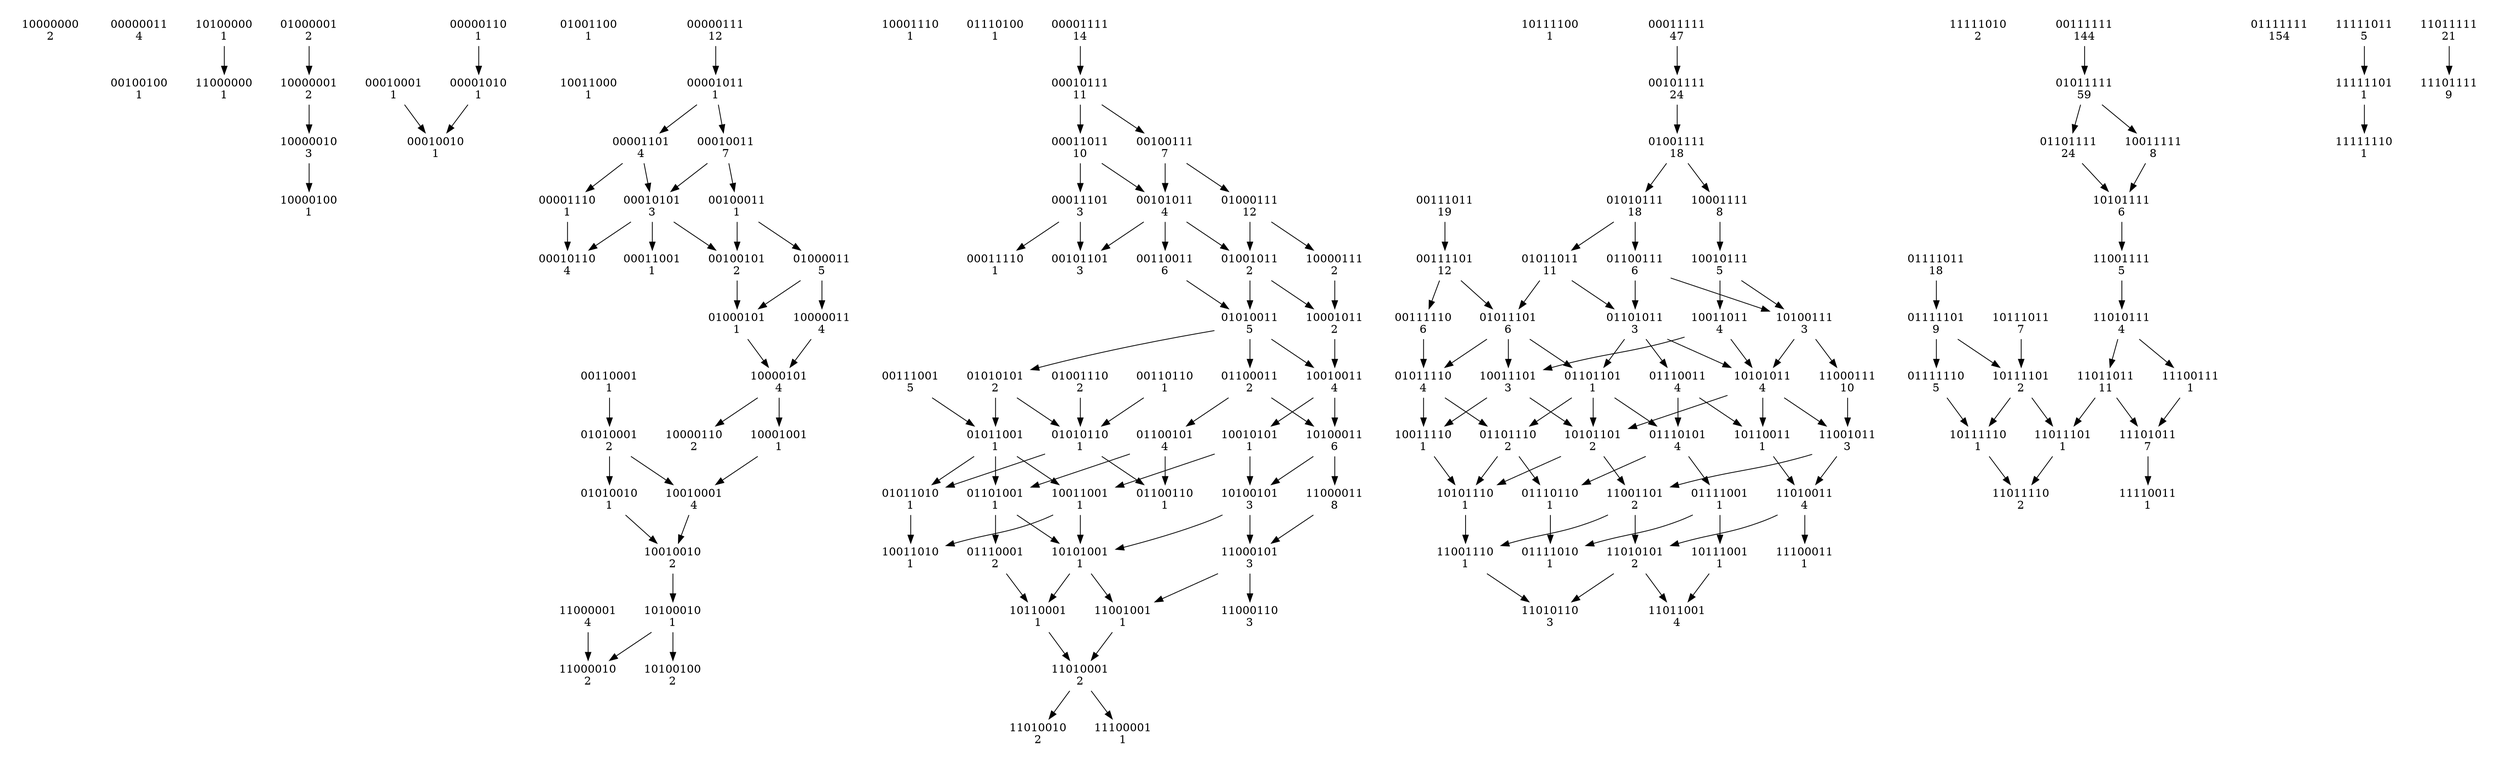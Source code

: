 digraph G {
 node [shape = plaintext, fontsize = 14]
 subgraph cluster1  {
 color = white
  node10000000 [label = "10000000\n2"] 
 }
 subgraph cluster2  {
 color = white
  node00000110->node00001010->node00010010 
 node00010001->node00010010 
 node01000001->node10000001->node10000010->node10000100 
 node10100000->node11000000 
 node00000011 [label = "00000011\n4"] 
 node00000110 [label = "00000110\n1"] 
 node00001010 [label = "00001010\n1"] 
 node00010001 [label = "00010001\n1"] 
 node00010010 [label = "00010010\n1"] 
 node00100100 [label = "00100100\n1"] 
 node01000001 [label = "01000001\n2"] 
 node10000001 [label = "10000001\n2"] 
 node10000010 [label = "10000010\n3"] 
 node10000100 [label = "10000100\n1"] 
 node10100000 [label = "10100000\n1"] 
 node11000000 [label = "11000000\n1"] 
 edge [style = invis]
 node00000011->node00100100 
 }
 subgraph cluster3  {
 color = white
  node00000111->node00001011->node00001101->node00001110->node00010110 
 node00001011->node00010011->node00010101->node00010110 
 node00001101->node00010101->node00011001 
 node00010011->node00100011->node00100101->node01000101->node10000101->node10000110 
 node00010101->node00100101 
 node00100011->node01000011->node01000101 
 node00110001->node01010001->node01010010->node10010010->node10100010->node10100100 
 node01000011->node10000011->node10000101->node10001001->node10010001->node10010010 
 node01010001->node10010001 
 node10100010->node11000010 
 node11000001->node11000010 
 node00000111 [label = "00000111\n12"] 
 node00001011 [label = "00001011\n1"] 
 node00001101 [label = "00001101\n4"] 
 node00001110 [label = "00001110\n1"] 
 node00010011 [label = "00010011\n7"] 
 node00010101 [label = "00010101\n3"] 
 node00010110 [label = "00010110\n4"] 
 node00011001 [label = "00011001\n1"] 
 node00100011 [label = "00100011\n1"] 
 node00100101 [label = "00100101\n2"] 
 node00110001 [label = "00110001\n1"] 
 node01000011 [label = "01000011\n5"] 
 node01000101 [label = "01000101\n1"] 
 node01001100 [label = "01001100\n1"] 
 node01010001 [label = "01010001\n2"] 
 node01010010 [label = "01010010\n1"] 
 node10000011 [label = "10000011\n4"] 
 node10000101 [label = "10000101\n4"] 
 node10000110 [label = "10000110\n2"] 
 node10001001 [label = "10001001\n1"] 
 node10010001 [label = "10010001\n4"] 
 node10010010 [label = "10010010\n2"] 
 node10011000 [label = "10011000\n1"] 
 node10100010 [label = "10100010\n1"] 
 node10100100 [label = "10100100\n2"] 
 node11000001 [label = "11000001\n4"] 
 node11000010 [label = "11000010\n2"] 
 edge [style = invis]
 node01001100->node10011000 
 }
 subgraph cluster4  {
 color = white
  node00001111->node00010111->node00011011->node00011101->node00011110 
 node00010111->node00100111->node00101011->node00101101 
 node00011011->node00101011->node00110011->node01010011->node01010101->node01010110->node01011010->node10011010 
 node00011101->node00101101 
 node00100111->node01000111->node01001011->node01010011->node01100011->node01100101->node01100110 
 node00101011->node01001011->node10001011->node10010011->node10010101->node10011001->node10011010 
 node00110110->node01010110->node01100110 
 node00111001->node01011001->node01011010 
 node01000111->node10000111->node10001011 
 node01001110->node01010110 
 node01010011->node10010011->node10100011->node10100101->node10101001->node10110001->node11010001->node11010010 
 node01010101->node01011001->node01101001->node01110001->node10110001 
 node01011001->node10011001->node10101001->node11001001->node11010001->node11100001 
 node01100011->node10100011->node11000011->node11000101->node11000110 
 node01100101->node01101001->node10101001 
 node10010101->node10100101->node11000101->node11001001 
 node00001111 [label = "00001111\n14"] 
 node00010111 [label = "00010111\n11"] 
 node00011011 [label = "00011011\n10"] 
 node00011101 [label = "00011101\n3"] 
 node00011110 [label = "00011110\n1"] 
 node00100111 [label = "00100111\n7"] 
 node00101011 [label = "00101011\n4"] 
 node00101101 [label = "00101101\n3"] 
 node00110011 [label = "00110011\n6"] 
 node00110110 [label = "00110110\n1"] 
 node00111001 [label = "00111001\n5"] 
 node01000111 [label = "01000111\n12"] 
 node01001011 [label = "01001011\n2"] 
 node01001110 [label = "01001110\n2"] 
 node01010011 [label = "01010011\n5"] 
 node01010101 [label = "01010101\n2"] 
 node01010110 [label = "01010110\n1"] 
 node01011001 [label = "01011001\n1"] 
 node01011010 [label = "01011010\n1"] 
 node01100011 [label = "01100011\n2"] 
 node01100101 [label = "01100101\n4"] 
 node01100110 [label = "01100110\n1"] 
 node01101001 [label = "01101001\n1"] 
 node01110001 [label = "01110001\n2"] 
 node01110100 [label = "01110100\n1"] 
 node10000111 [label = "10000111\n2"] 
 node10001011 [label = "10001011\n2"] 
 node10001110 [label = "10001110\n1"] 
 node10010011 [label = "10010011\n4"] 
 node10010101 [label = "10010101\n1"] 
 node10011001 [label = "10011001\n1"] 
 node10011010 [label = "10011010\n1"] 
 node10100011 [label = "10100011\n6"] 
 node10100101 [label = "10100101\n3"] 
 node10101001 [label = "10101001\n1"] 
 node10110001 [label = "10110001\n1"] 
 node11000011 [label = "11000011\n8"] 
 node11000101 [label = "11000101\n3"] 
 node11000110 [label = "11000110\n3"] 
 node11001001 [label = "11001001\n1"] 
 node11010001 [label = "11010001\n2"] 
 node11010010 [label = "11010010\n2"] 
 node11100001 [label = "11100001\n1"] 
 }
 subgraph cluster5  {
 color = white
  node00011111->node00101111->node01001111->node01010111->node01011011->node01011101->node01011110->node01101110->node01110110->node01111010 
 node00111011->node00111101->node00111110->node01011110->node10011110->node10101110->node11001110->node11010110 
 node00111101->node01011101->node01101101->node01101110->node10101110 
 node01001111->node10001111->node10010111->node10011011->node10011101->node10011110 
 node01010111->node01100111->node01101011->node01101101->node01110101->node01110110 
 node01011011->node01101011->node01110011->node01110101->node01111001->node01111010 
 node01011101->node10011101->node10101101->node10101110 
 node01100111->node10100111->node10101011->node10101101->node11001101->node11001110 
 node01101011->node10101011->node10110011->node11010011->node11010101->node11010110 
 node01101101->node10101101 
 node01110011->node10110011 
 node01111001->node10111001->node11011001 
 node10010111->node10100111->node11000111->node11001011->node11001101->node11010101->node11011001 
 node10011011->node10101011->node11001011->node11010011->node11100011 
 node00011111 [label = "00011111\n47"] 
 node00101111 [label = "00101111\n24"] 
 node00111011 [label = "00111011\n19"] 
 node00111101 [label = "00111101\n12"] 
 node00111110 [label = "00111110\n6"] 
 node01001111 [label = "01001111\n18"] 
 node01010111 [label = "01010111\n18"] 
 node01011011 [label = "01011011\n11"] 
 node01011101 [label = "01011101\n6"] 
 node01011110 [label = "01011110\n4"] 
 node01100111 [label = "01100111\n6"] 
 node01101011 [label = "01101011\n3"] 
 node01101101 [label = "01101101\n1"] 
 node01101110 [label = "01101110\n2"] 
 node01110011 [label = "01110011\n4"] 
 node01110101 [label = "01110101\n4"] 
 node01110110 [label = "01110110\n1"] 
 node01111001 [label = "01111001\n1"] 
 node01111010 [label = "01111010\n1"] 
 node10001111 [label = "10001111\n8"] 
 node10010111 [label = "10010111\n5"] 
 node10011011 [label = "10011011\n4"] 
 node10011101 [label = "10011101\n3"] 
 node10011110 [label = "10011110\n1"] 
 node10100111 [label = "10100111\n3"] 
 node10101011 [label = "10101011\n4"] 
 node10101101 [label = "10101101\n2"] 
 node10101110 [label = "10101110\n1"] 
 node10110011 [label = "10110011\n1"] 
 node10111001 [label = "10111001\n1"] 
 node10111100 [label = "10111100\n1"] 
 node11000111 [label = "11000111\n10"] 
 node11001011 [label = "11001011\n3"] 
 node11001101 [label = "11001101\n2"] 
 node11001110 [label = "11001110\n1"] 
 node11010011 [label = "11010011\n4"] 
 node11010101 [label = "11010101\n2"] 
 node11010110 [label = "11010110\n3"] 
 node11011001 [label = "11011001\n4"] 
 node11100011 [label = "11100011\n1"] 
 }
 subgraph cluster6  {
 color = white
  node00111111->node01011111->node01101111->node10101111->node11001111->node11010111->node11011011->node11011101->node11011110 
 node01011111->node10011111->node10101111 
 node01111011->node01111101->node01111110->node10111110->node11011110 
 node01111101->node10111101->node10111110 
 node10111011->node10111101->node11011101 
 node11010111->node11100111->node11101011->node11110011 
 node11011011->node11101011 
 node00111111 [label = "00111111\n144"] 
 node01011111 [label = "01011111\n59"] 
 node01101111 [label = "01101111\n24"] 
 node01111011 [label = "01111011\n18"] 
 node01111101 [label = "01111101\n9"] 
 node01111110 [label = "01111110\n5"] 
 node10011111 [label = "10011111\n8"] 
 node10101111 [label = "10101111\n6"] 
 node10111011 [label = "10111011\n7"] 
 node10111101 [label = "10111101\n2"] 
 node10111110 [label = "10111110\n1"] 
 node11001111 [label = "11001111\n5"] 
 node11010111 [label = "11010111\n4"] 
 node11011011 [label = "11011011\n11"] 
 node11011101 [label = "11011101\n1"] 
 node11011110 [label = "11011110\n2"] 
 node11100111 [label = "11100111\n1"] 
 node11101011 [label = "11101011\n7"] 
 node11110011 [label = "11110011\n1"] 
 node11111010 [label = "11111010\n2"] 
 }
 subgraph cluster7  {
 color = white
  node11011111->node11101111 
 node11111011->node11111101->node11111110 
 node01111111 [label = "01111111\n154"] 
 node11011111 [label = "11011111\n21"] 
 node11101111 [label = "11101111\n9"] 
 node11111011 [label = "11111011\n5"] 
 node11111101 [label = "11111101\n1"] 
 node11111110 [label = "11111110\n1"] 
 }
 }
